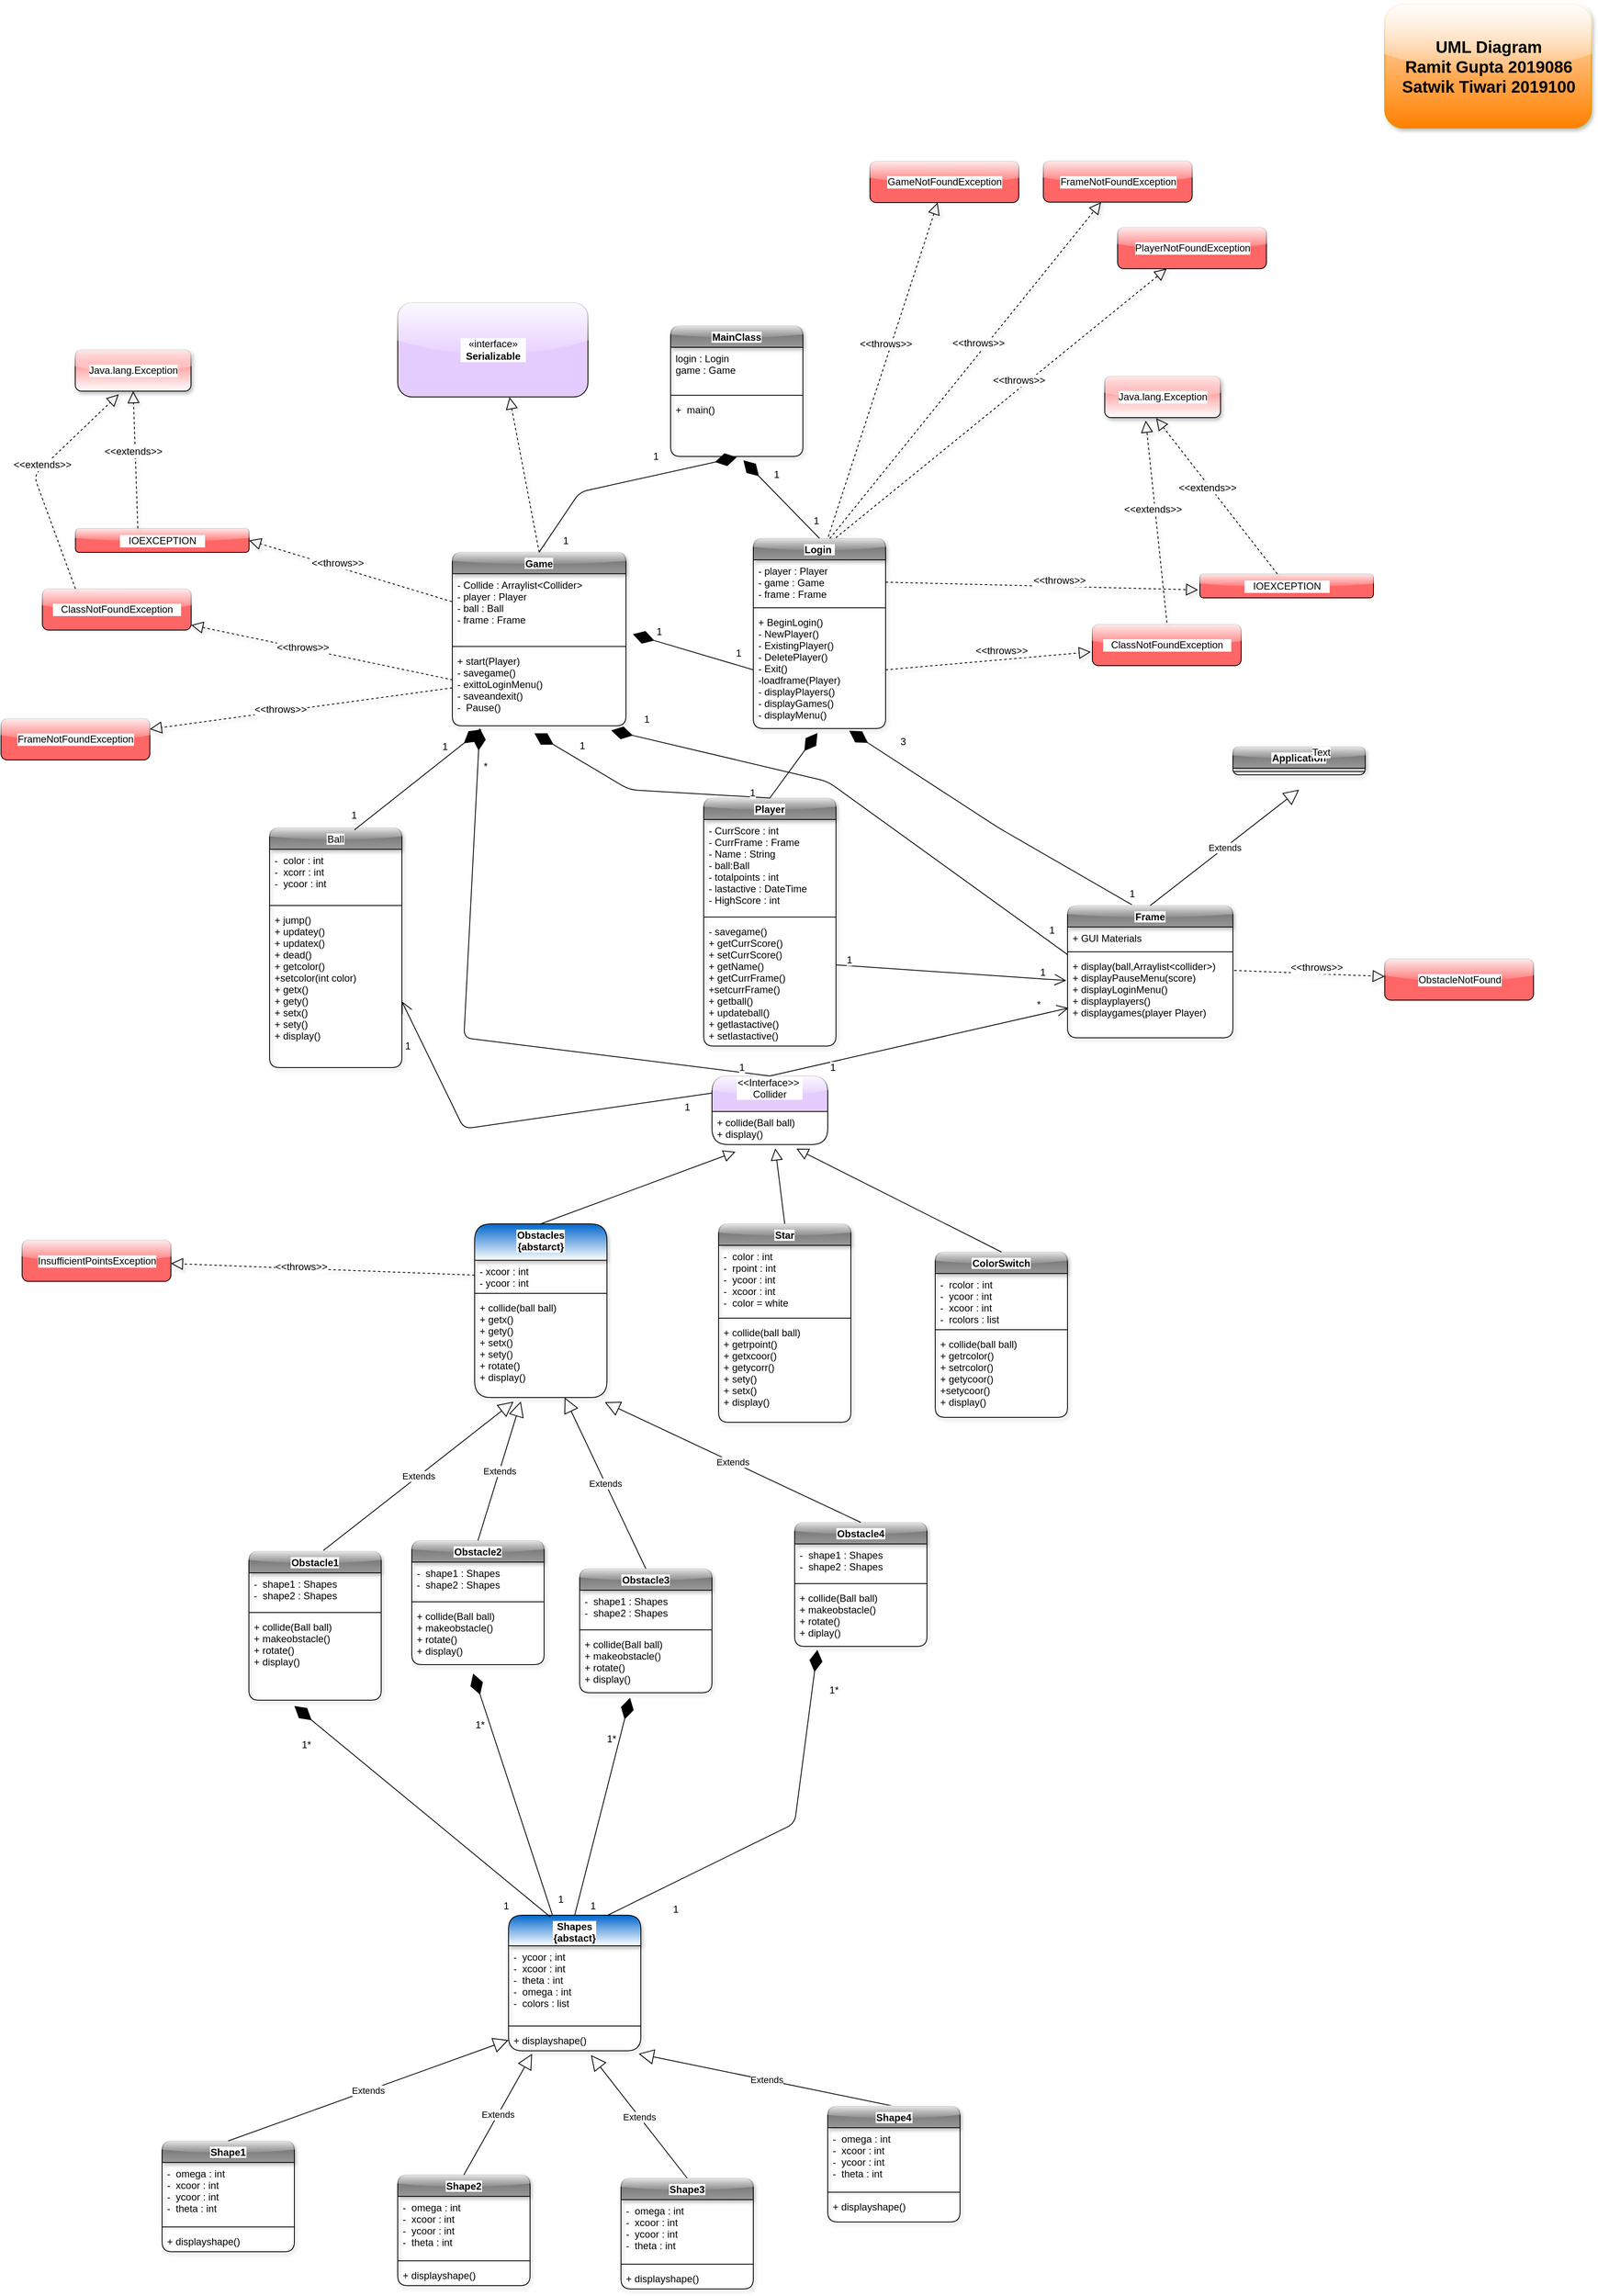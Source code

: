 <mxfile version="13.9.2" type="device"><diagram id="oyHxnfpAmyI6Sp7TF_29" name="Page-1"><mxGraphModel dx="2333" dy="1854" grid="1" gridSize="10" guides="1" tooltips="1" connect="1" arrows="1" fold="1" page="1" pageScale="1" pageWidth="850" pageHeight="1100" background="#FFFFFF" math="0" shadow="0"><root><mxCell id="0"/><mxCell id="1" parent="0"/><mxCell id="6" value="Login " style="swimlane;fontStyle=1;align=center;verticalAlign=top;childLayout=stackLayout;horizontal=1;startSize=26;horizontalStack=0;resizeParent=1;resizeParentMax=0;resizeLast=0;collapsible=1;marginBottom=0;fontColor=#000000;labelBorderColor=none;labelBackgroundColor=#ffffff;shadow=1;fillColor=#666666;rounded=1;glass=1;gradientColor=#999999;" parent="1" vertex="1"><mxGeometry x="160" y="-314" width="160" height="230" as="geometry"/></mxCell><mxCell id="7" value="- player : Player&#10;- game : Game&#10;- frame : Frame&#10;" style="text;strokeColor=none;fillColor=none;align=left;verticalAlign=top;spacingLeft=4;spacingRight=4;overflow=hidden;rotatable=0;points=[[0,0.5],[1,0.5]];portConstraint=eastwest;fontColor=#000000;labelBorderColor=none;labelBackgroundColor=#ffffff;shadow=0;" parent="6" vertex="1"><mxGeometry y="26" width="160" height="54" as="geometry"/></mxCell><mxCell id="8" value="" style="line;strokeWidth=1;fillColor=none;align=left;verticalAlign=middle;spacingTop=-1;spacingLeft=3;spacingRight=3;rotatable=0;labelPosition=right;points=[];portConstraint=eastwest;fontColor=#000000;labelBorderColor=none;labelBackgroundColor=#ffffff;shadow=0;" parent="6" vertex="1"><mxGeometry y="80" width="160" height="8" as="geometry"/></mxCell><mxCell id="9" value="+ BeginLogin() &#10;- NewPlayer()&#10;- ExistingPlayer()&#10;- DeletePlayer()&#10;- Exit()&#10;-loadframe(Player)&#10;- displayPlayers()&#10;- displayGames()&#10;- displayMenu()" style="text;strokeColor=none;fillColor=none;align=left;verticalAlign=top;spacingLeft=4;spacingRight=4;overflow=hidden;rotatable=0;points=[[0,0.5],[1,0.5]];portConstraint=eastwest;fontColor=#000000;labelBorderColor=none;labelBackgroundColor=#ffffff;shadow=0;" parent="6" vertex="1"><mxGeometry y="88" width="160" height="142" as="geometry"/></mxCell><mxCell id="167" value="" style="endArrow=diamondThin;endFill=1;endSize=24;html=1;fontColor=#000000;entryX=0.439;entryY=1.049;entryPerimeter=0;exitX=0.405;exitY=0.006;labelBorderColor=none;labelBackgroundColor=#ffffff;shadow=0;exitPerimeter=0;" parent="6" source="34" edge="1"><mxGeometry width="160" relative="1" as="geometry"><mxPoint x="526.071" y="439.857" as="sourcePoint"/><mxPoint x="116.071" y="232.714" as="targetPoint"/><Array as="points"><mxPoint x="296.5" y="350"/></Array></mxGeometry></mxCell><mxCell id="10" value="MainClass" style="swimlane;fontStyle=1;align=center;verticalAlign=top;childLayout=stackLayout;horizontal=1;startSize=26;horizontalStack=0;resizeParent=1;resizeParentMax=0;resizeLast=0;collapsible=1;marginBottom=0;fontColor=#000000;labelBorderColor=none;labelBackgroundColor=#ffffff;fillColor=#666666;shadow=1;rounded=1;glass=1;gradientColor=#999999;" parent="1" vertex="1"><mxGeometry x="60" y="-571" width="160" height="158" as="geometry"/></mxCell><mxCell id="11" value="login : Login&#10;game : Game  &#10;" style="text;strokeColor=none;fillColor=none;align=left;verticalAlign=top;spacingLeft=4;spacingRight=4;overflow=hidden;rotatable=0;points=[[0,0.5],[1,0.5]];portConstraint=eastwest;fontColor=#000000;labelBorderColor=none;labelBackgroundColor=#ffffff;shadow=0;" parent="10" vertex="1"><mxGeometry y="26" width="160" height="54" as="geometry"/></mxCell><mxCell id="12" value="" style="line;strokeWidth=1;fillColor=none;align=left;verticalAlign=middle;spacingTop=-1;spacingLeft=3;spacingRight=3;rotatable=0;labelPosition=right;points=[];portConstraint=eastwest;fontColor=#000000;labelBorderColor=none;labelBackgroundColor=#ffffff;shadow=0;" parent="10" vertex="1"><mxGeometry y="80" width="160" height="8" as="geometry"/></mxCell><mxCell id="13" value="+  main()&#10;" style="text;strokeColor=none;fillColor=none;align=left;verticalAlign=top;spacingLeft=4;spacingRight=4;overflow=hidden;rotatable=0;points=[[0,0.5],[1,0.5]];portConstraint=eastwest;fontColor=#000000;labelBorderColor=none;labelBackgroundColor=#ffffff;shadow=0;" parent="10" vertex="1"><mxGeometry y="88" width="160" height="70" as="geometry"/></mxCell><mxCell id="22" value="Player" style="swimlane;fontStyle=1;align=center;verticalAlign=top;childLayout=stackLayout;horizontal=1;startSize=26;horizontalStack=0;resizeParent=1;resizeParentMax=0;resizeLast=0;collapsible=1;marginBottom=0;fontColor=#000000;labelBorderColor=none;labelBackgroundColor=#ffffff;shadow=1;fillColor=#666666;rounded=1;glass=1;gradientColor=#999999;" parent="1" vertex="1"><mxGeometry x="100" width="160" height="300" as="geometry"/></mxCell><mxCell id="23" value="- CurrScore : int&#10;- CurrFrame : Frame&#10;- Name : String &#10;- ball:Ball&#10;- totalpoints : int&#10;- lastactive : DateTime&#10;- HighScore : int&#10;" style="text;strokeColor=none;fillColor=none;align=left;verticalAlign=top;spacingLeft=4;spacingRight=4;overflow=hidden;rotatable=0;points=[[0,0.5],[1,0.5]];portConstraint=eastwest;fontColor=#000000;labelBorderColor=none;labelBackgroundColor=#ffffff;shadow=0;" parent="22" vertex="1"><mxGeometry y="26" width="160" height="114" as="geometry"/></mxCell><mxCell id="24" value="" style="line;strokeWidth=1;fillColor=none;align=left;verticalAlign=middle;spacingTop=-1;spacingLeft=3;spacingRight=3;rotatable=0;labelPosition=right;points=[];portConstraint=eastwest;fontColor=#000000;labelBorderColor=none;labelBackgroundColor=#ffffff;shadow=0;" parent="22" vertex="1"><mxGeometry y="140" width="160" height="8" as="geometry"/></mxCell><mxCell id="25" value="- savegame()&#10;+ getCurrScore()&#10;+ setCurrScore()&#10;+ getName()&#10;+ getCurrFrame()&#10;+setcurrFrame()&#10;+ getball()&#10;+ updateball()&#10;+ getlastactive()&#10;+ setlastactive()&#10;" style="text;strokeColor=none;fillColor=none;align=left;verticalAlign=top;spacingLeft=4;spacingRight=4;overflow=hidden;rotatable=0;points=[[0,0.5],[1,0.5]];portConstraint=eastwest;fontColor=#000000;labelBorderColor=none;labelBackgroundColor=#ffffff;shadow=0;" parent="22" vertex="1"><mxGeometry y="148" width="160" height="152" as="geometry"/></mxCell><mxCell id="30" value="ColorSwitch" style="swimlane;fontStyle=1;align=center;verticalAlign=top;childLayout=stackLayout;horizontal=1;startSize=26;horizontalStack=0;resizeParent=1;resizeParentMax=0;resizeLast=0;collapsible=1;marginBottom=0;fontColor=#000000;labelBorderColor=none;labelBackgroundColor=#ffffff;shadow=1;fillColor=#666666;rounded=1;glass=1;gradientColor=#999999;" parent="1" vertex="1"><mxGeometry x="380" y="549" width="160" height="200" as="geometry"/></mxCell><mxCell id="31" value="-  rcolor : int&#10;-  ycoor : int &#10;-  xcoor : int&#10;-  rcolors : list&#10;" style="text;strokeColor=none;fillColor=none;align=left;verticalAlign=top;spacingLeft=4;spacingRight=4;overflow=hidden;rotatable=0;points=[[0,0.5],[1,0.5]];portConstraint=eastwest;fontColor=#000000;labelBorderColor=none;labelBackgroundColor=#ffffff;shadow=0;" parent="30" vertex="1"><mxGeometry y="26" width="160" height="64" as="geometry"/></mxCell><mxCell id="32" value="" style="line;strokeWidth=1;fillColor=none;align=left;verticalAlign=middle;spacingTop=-1;spacingLeft=3;spacingRight=3;rotatable=0;labelPosition=right;points=[];portConstraint=eastwest;fontColor=#000000;labelBorderColor=none;labelBackgroundColor=#ffffff;shadow=0;" parent="30" vertex="1"><mxGeometry y="90" width="160" height="8" as="geometry"/></mxCell><mxCell id="33" value="+ collide(ball ball)&#10;+ getrcolor()&#10;+ setrcolor()&#10;+ getycoor()&#10;+setycoor()&#10;+ display()&#10;" style="text;strokeColor=none;fillColor=none;align=left;verticalAlign=top;spacingLeft=4;spacingRight=4;overflow=hidden;rotatable=0;points=[[0,0.5],[1,0.5]];portConstraint=eastwest;fontColor=#000000;labelBorderColor=none;labelBackgroundColor=#ffffff;shadow=0;" parent="30" vertex="1"><mxGeometry y="98" width="160" height="102" as="geometry"/></mxCell><mxCell id="34" value="Frame" style="swimlane;fontStyle=1;align=center;verticalAlign=top;childLayout=stackLayout;horizontal=1;startSize=26;horizontalStack=0;resizeParent=1;resizeParentMax=0;resizeLast=0;collapsible=1;marginBottom=0;fontColor=#000000;labelBorderColor=none;labelBackgroundColor=#ffffff;shadow=1;fillColor=#666666;rounded=1;glass=1;gradientColor=#999999;" parent="1" vertex="1"><mxGeometry x="540" y="130" width="200" height="160" as="geometry"/></mxCell><mxCell id="35" value="+ GUI Materials" style="text;strokeColor=none;fillColor=none;align=left;verticalAlign=top;spacingLeft=4;spacingRight=4;overflow=hidden;rotatable=0;points=[[0,0.5],[1,0.5]];portConstraint=eastwest;fontColor=#000000;labelBorderColor=none;labelBackgroundColor=#ffffff;shadow=0;" parent="34" vertex="1"><mxGeometry y="26" width="200" height="26" as="geometry"/></mxCell><mxCell id="36" value="" style="line;strokeWidth=1;fillColor=none;align=left;verticalAlign=middle;spacingTop=-1;spacingLeft=3;spacingRight=3;rotatable=0;labelPosition=right;points=[];portConstraint=eastwest;fontColor=#000000;labelBorderColor=none;labelBackgroundColor=#ffffff;shadow=0;" parent="34" vertex="1"><mxGeometry y="52" width="200" height="8" as="geometry"/></mxCell><mxCell id="37" value="+ display(ball,Arraylist&lt;collider&gt;)&#10;+ displayPauseMenu(score)&#10;+ displayLoginMenu()&#10;+ displayplayers()&#10;+ displaygames(player Player)" style="text;strokeColor=none;fillColor=none;align=left;verticalAlign=top;spacingLeft=4;spacingRight=4;overflow=hidden;rotatable=0;points=[[0,0.5],[1,0.5]];portConstraint=eastwest;fontColor=#000000;labelBorderColor=none;labelBackgroundColor=#ffffff;shadow=0;" parent="34" vertex="1"><mxGeometry y="60" width="200" height="100" as="geometry"/></mxCell><mxCell id="38" value="Ball" style="swimlane;fontStyle=0;align=center;verticalAlign=top;childLayout=stackLayout;horizontal=1;startSize=26;horizontalStack=0;resizeParent=1;resizeParentMax=0;resizeLast=0;collapsible=1;marginBottom=0;fontColor=#000000;labelBorderColor=none;labelBackgroundColor=#ffffff;shadow=1;fillColor=#666666;rounded=1;glass=1;gradientColor=#999999;" parent="1" vertex="1"><mxGeometry x="-425" y="36" width="160" height="290" as="geometry"/></mxCell><mxCell id="39" value="-  color : int&#10;-  xcorr : int&#10;-  ycoor : int&#10;" style="text;strokeColor=none;fillColor=none;align=left;verticalAlign=top;spacingLeft=4;spacingRight=4;overflow=hidden;rotatable=0;points=[[0,0.5],[1,0.5]];portConstraint=eastwest;rounded=0;labelBackgroundColor=#ffffff;labelBorderColor=none;fontStyle=0;fontColor=#000000;shadow=0;" parent="38" vertex="1"><mxGeometry y="26" width="160" height="64" as="geometry"/></mxCell><mxCell id="40" value="" style="line;strokeWidth=1;fillColor=none;align=left;verticalAlign=middle;spacingTop=-1;spacingLeft=3;spacingRight=3;rotatable=0;labelPosition=right;points=[];portConstraint=eastwest;fontStyle=0;fontColor=#000000;labelBorderColor=none;labelBackgroundColor=#ffffff;shadow=0;" parent="38" vertex="1"><mxGeometry y="90" width="160" height="8" as="geometry"/></mxCell><mxCell id="41" value="+ jump()&#10;+ updatey()&#10;+ updatex()&#10;+ dead()&#10;+ getcolor()&#10;+setcolor(int color)&#10;+ getx()&#10;+ gety()&#10;+ setx()&#10;+ sety()&#10;+ display()&#10;&#10;" style="text;strokeColor=none;fillColor=none;align=left;verticalAlign=top;spacingLeft=4;spacingRight=4;overflow=hidden;rotatable=0;points=[[0,0.5],[1,0.5]];portConstraint=eastwest;fontStyle=0;fontColor=#000000;labelBorderColor=none;labelBackgroundColor=#ffffff;shadow=0;" parent="38" vertex="1"><mxGeometry y="98" width="160" height="192" as="geometry"/></mxCell><mxCell id="46" value="Star" style="swimlane;fontStyle=1;align=center;verticalAlign=top;childLayout=stackLayout;horizontal=1;startSize=26;horizontalStack=0;resizeParent=1;resizeParentMax=0;resizeLast=0;collapsible=1;marginBottom=0;fontColor=#000000;labelBorderColor=none;labelBackgroundColor=#ffffff;shadow=1;fillColor=#666666;rounded=1;glass=1;gradientColor=#999999;" parent="1" vertex="1"><mxGeometry x="118" y="515" width="160" height="240" as="geometry"/></mxCell><mxCell id="47" value="-  color : int&#10;-  rpoint : int&#10;-  ycoor : int&#10;-  xcoor : int&#10;-  color = white&#10;" style="text;strokeColor=none;fillColor=none;align=left;verticalAlign=top;spacingLeft=4;spacingRight=4;overflow=hidden;rotatable=0;points=[[0,0.5],[1,0.5]];portConstraint=eastwest;fontColor=#000000;labelBorderColor=none;labelBackgroundColor=#ffffff;shadow=0;" parent="46" vertex="1"><mxGeometry y="26" width="160" height="84" as="geometry"/></mxCell><mxCell id="48" value="" style="line;strokeWidth=1;fillColor=none;align=left;verticalAlign=middle;spacingTop=-1;spacingLeft=3;spacingRight=3;rotatable=0;labelPosition=right;points=[];portConstraint=eastwest;fontColor=#000000;labelBorderColor=none;labelBackgroundColor=#ffffff;shadow=0;" parent="46" vertex="1"><mxGeometry y="110" width="160" height="8" as="geometry"/></mxCell><mxCell id="49" value="+ collide(ball ball)&#10;+ getrpoint()&#10;+ getxcoor()&#10;+ getycorr()&#10;+ sety()&#10;+ setx()&#10;+ display()&#10;" style="text;strokeColor=none;fillColor=none;align=left;verticalAlign=top;spacingLeft=4;spacingRight=4;overflow=hidden;rotatable=0;points=[[0,0.5],[1,0.5]];portConstraint=eastwest;fontColor=#000000;labelBorderColor=none;labelBackgroundColor=#ffffff;shadow=0;" parent="46" vertex="1"><mxGeometry y="118" width="160" height="122" as="geometry"/></mxCell><mxCell id="51" value="Obstacles&#10;{abstarct}&#10;" style="swimlane;fontStyle=1;align=center;verticalAlign=top;childLayout=stackLayout;horizontal=1;startSize=44;horizontalStack=0;resizeParent=1;resizeParentMax=0;resizeLast=0;collapsible=1;marginBottom=0;fontColor=#000000;labelBorderColor=none;labelBackgroundColor=#ffffff;shadow=1;fillColor=#0066CC;rounded=1;gradientColor=#ffffff;" parent="1" vertex="1"><mxGeometry x="-177" y="515" width="160" height="210" as="geometry"/></mxCell><mxCell id="52" value="- xcoor : int &#10;- ycoor : int&#10;" style="text;strokeColor=none;fillColor=none;align=left;verticalAlign=top;spacingLeft=4;spacingRight=4;overflow=hidden;rotatable=0;points=[[0,0.5],[1,0.5]];portConstraint=eastwest;fontColor=#000000;labelBorderColor=none;labelBackgroundColor=#ffffff;shadow=0;" parent="51" vertex="1"><mxGeometry y="44" width="160" height="36" as="geometry"/></mxCell><mxCell id="53" value="" style="line;strokeWidth=1;fillColor=none;align=left;verticalAlign=middle;spacingTop=-1;spacingLeft=3;spacingRight=3;rotatable=0;labelPosition=right;points=[];portConstraint=eastwest;fontColor=#000000;labelBorderColor=none;labelBackgroundColor=#ffffff;shadow=0;" parent="51" vertex="1"><mxGeometry y="80" width="160" height="8" as="geometry"/></mxCell><mxCell id="54" value="+ collide(ball ball)&#10;+ getx()&#10;+ gety()&#10;+ setx()&#10;+ sety()&#10;+ rotate()&#10;+ display()&#10;" style="text;strokeColor=none;fillColor=none;align=left;verticalAlign=top;spacingLeft=4;spacingRight=4;overflow=hidden;rotatable=0;points=[[0,0.5],[1,0.5]];portConstraint=eastwest;fontColor=#000000;labelBorderColor=none;labelBackgroundColor=#ffffff;shadow=0;" parent="51" vertex="1"><mxGeometry y="88" width="160" height="122" as="geometry"/></mxCell><mxCell id="55" value="Shapes&#10;{abstact}&#10;" style="swimlane;fontStyle=1;align=center;verticalAlign=top;childLayout=stackLayout;horizontal=1;startSize=37;horizontalStack=0;resizeParent=1;resizeParentMax=0;resizeLast=0;collapsible=1;marginBottom=0;fontColor=#000000;labelBorderColor=none;labelBackgroundColor=#ffffff;shadow=1;fillColor=#0066CC;rounded=1;gradientColor=#ffffff;" parent="1" vertex="1"><mxGeometry x="-136" y="1351" width="160" height="164" as="geometry"/></mxCell><mxCell id="56" value="-  ycoor ; int&#10;-  xcoor : int&#10;-  theta : int&#10;-  omega : int&#10;-  colors : list" style="text;strokeColor=none;fillColor=none;align=left;verticalAlign=top;spacingLeft=4;spacingRight=4;overflow=hidden;rotatable=0;points=[[0,0.5],[1,0.5]];portConstraint=eastwest;fontColor=#000000;labelBorderColor=none;labelBackgroundColor=#ffffff;shadow=0;" parent="55" vertex="1"><mxGeometry y="37" width="160" height="93" as="geometry"/></mxCell><mxCell id="57" value="" style="line;strokeWidth=1;fillColor=none;align=left;verticalAlign=middle;spacingTop=-1;spacingLeft=3;spacingRight=3;rotatable=0;labelPosition=right;points=[];portConstraint=eastwest;fontColor=#000000;labelBorderColor=none;labelBackgroundColor=#ffffff;shadow=0;" parent="55" vertex="1"><mxGeometry y="130" width="160" height="8" as="geometry"/></mxCell><mxCell id="58" value="+ displayshape()" style="text;strokeColor=none;fillColor=none;align=left;verticalAlign=top;spacingLeft=4;spacingRight=4;overflow=hidden;rotatable=0;points=[[0,0.5],[1,0.5]];portConstraint=eastwest;fontColor=#000000;labelBorderColor=none;labelBackgroundColor=#ffffff;shadow=0;" parent="55" vertex="1"><mxGeometry y="138" width="160" height="26" as="geometry"/></mxCell><mxCell id="63" value="Obstacle2" style="swimlane;fontStyle=1;align=center;verticalAlign=top;childLayout=stackLayout;horizontal=1;startSize=26;horizontalStack=0;resizeParent=1;resizeParentMax=0;resizeLast=0;collapsible=1;marginBottom=0;fontColor=#000000;labelBorderColor=none;labelBackgroundColor=#ffffff;shadow=1;fillColor=#666666;rounded=1;glass=1;gradientColor=#999999;" parent="1" vertex="1"><mxGeometry x="-253" y="898" width="160" height="150" as="geometry"/></mxCell><mxCell id="64" value="-  shape1 : Shapes&#10;-  shape2 : Shapes&#10;" style="text;strokeColor=none;fillColor=none;align=left;verticalAlign=top;spacingLeft=4;spacingRight=4;overflow=hidden;rotatable=0;points=[[0,0.5],[1,0.5]];portConstraint=eastwest;fontColor=#000000;labelBorderColor=none;labelBackgroundColor=#ffffff;shadow=0;" parent="63" vertex="1"><mxGeometry y="26" width="160" height="44" as="geometry"/></mxCell><mxCell id="65" value="" style="line;strokeWidth=1;fillColor=none;align=left;verticalAlign=middle;spacingTop=-1;spacingLeft=3;spacingRight=3;rotatable=0;labelPosition=right;points=[];portConstraint=eastwest;fontColor=#000000;labelBorderColor=none;labelBackgroundColor=#ffffff;shadow=0;" parent="63" vertex="1"><mxGeometry y="70" width="160" height="8" as="geometry"/></mxCell><mxCell id="66" value="+ collide(Ball ball)&#10;+ makeobstacle()&#10;+ rotate()&#10;+ display()&#10;" style="text;strokeColor=none;fillColor=none;align=left;verticalAlign=top;spacingLeft=4;spacingRight=4;overflow=hidden;rotatable=0;points=[[0,0.5],[1,0.5]];portConstraint=eastwest;fontColor=#000000;labelBorderColor=none;labelBackgroundColor=#ffffff;shadow=0;" parent="63" vertex="1"><mxGeometry y="78" width="160" height="72" as="geometry"/></mxCell><mxCell id="67" value="Obstacle3" style="swimlane;fontStyle=1;align=center;verticalAlign=top;childLayout=stackLayout;horizontal=1;startSize=26;horizontalStack=0;resizeParent=1;resizeParentMax=0;resizeLast=0;collapsible=1;marginBottom=0;fontColor=#000000;labelBorderColor=none;labelBackgroundColor=#ffffff;shadow=1;fillColor=#666666;rounded=1;glass=1;gradientColor=#999999;" parent="1" vertex="1"><mxGeometry x="-50" y="932" width="160" height="150" as="geometry"/></mxCell><mxCell id="68" value="-  shape1 : Shapes&#10;-  shape2 : Shapes&#10;" style="text;strokeColor=none;fillColor=none;align=left;verticalAlign=top;spacingLeft=4;spacingRight=4;overflow=hidden;rotatable=0;points=[[0,0.5],[1,0.5]];portConstraint=eastwest;fontColor=#000000;labelBorderColor=none;labelBackgroundColor=#ffffff;shadow=0;" parent="67" vertex="1"><mxGeometry y="26" width="160" height="44" as="geometry"/></mxCell><mxCell id="69" value="" style="line;strokeWidth=1;fillColor=none;align=left;verticalAlign=middle;spacingTop=-1;spacingLeft=3;spacingRight=3;rotatable=0;labelPosition=right;points=[];portConstraint=eastwest;fontColor=#000000;labelBorderColor=none;labelBackgroundColor=#ffffff;shadow=0;" parent="67" vertex="1"><mxGeometry y="70" width="160" height="8" as="geometry"/></mxCell><mxCell id="70" value="+ collide(Ball ball)&#10;+ makeobstacle()&#10;+ rotate()&#10;+ display()&#10;" style="text;strokeColor=none;fillColor=none;align=left;verticalAlign=top;spacingLeft=4;spacingRight=4;overflow=hidden;rotatable=0;points=[[0,0.5],[1,0.5]];portConstraint=eastwest;fontColor=#000000;labelBorderColor=none;labelBackgroundColor=#ffffff;shadow=0;" parent="67" vertex="1"><mxGeometry y="78" width="160" height="72" as="geometry"/></mxCell><mxCell id="71" value="Obstacle4" style="swimlane;fontStyle=1;align=center;verticalAlign=top;childLayout=stackLayout;horizontal=1;startSize=26;horizontalStack=0;resizeParent=1;resizeParentMax=0;resizeLast=0;collapsible=1;marginBottom=0;fontColor=#000000;labelBorderColor=none;labelBackgroundColor=#ffffff;shadow=1;fillColor=#666666;rounded=1;glass=1;gradientColor=#999999;" parent="1" vertex="1"><mxGeometry x="210" y="876" width="160" height="150" as="geometry"/></mxCell><mxCell id="72" value="-  shape1 : Shapes&#10;-  shape2 : Shapes&#10;&#10;" style="text;strokeColor=none;fillColor=none;align=left;verticalAlign=top;spacingLeft=4;spacingRight=4;overflow=hidden;rotatable=0;points=[[0,0.5],[1,0.5]];portConstraint=eastwest;fontColor=#000000;labelBorderColor=none;labelBackgroundColor=#ffffff;shadow=0;" parent="71" vertex="1"><mxGeometry y="26" width="160" height="44" as="geometry"/></mxCell><mxCell id="73" value="" style="line;strokeWidth=1;fillColor=none;align=left;verticalAlign=middle;spacingTop=-1;spacingLeft=3;spacingRight=3;rotatable=0;labelPosition=right;points=[];portConstraint=eastwest;fontColor=#000000;labelBorderColor=none;labelBackgroundColor=#ffffff;shadow=0;" parent="71" vertex="1"><mxGeometry y="70" width="160" height="8" as="geometry"/></mxCell><mxCell id="74" value="+ collide(Ball ball)&#10;+ makeobstacle()&#10;+ rotate()&#10;+ diplay()&#10;" style="text;strokeColor=none;fillColor=none;align=left;verticalAlign=top;spacingLeft=4;spacingRight=4;overflow=hidden;rotatable=0;points=[[0,0.5],[1,0.5]];portConstraint=eastwest;fontColor=#000000;labelBorderColor=none;labelBackgroundColor=#ffffff;shadow=0;" parent="71" vertex="1"><mxGeometry y="78" width="160" height="72" as="geometry"/></mxCell><mxCell id="79" value="Shape1" style="swimlane;fontStyle=1;align=center;verticalAlign=top;childLayout=stackLayout;horizontal=1;startSize=26;horizontalStack=0;resizeParent=1;resizeParentMax=0;resizeLast=0;collapsible=1;marginBottom=0;fontColor=#000000;labelBorderColor=none;labelBackgroundColor=#ffffff;shadow=1;fillColor=#666666;rounded=1;glass=1;gradientColor=#999999;" parent="1" vertex="1"><mxGeometry x="-555" y="1624" width="160" height="134" as="geometry"/></mxCell><mxCell id="80" value="-  omega : int&#10;-  xcoor : int&#10;-  ycoor : int&#10;-  theta : int&#10;" style="text;strokeColor=none;fillColor=none;align=left;verticalAlign=top;spacingLeft=4;spacingRight=4;overflow=hidden;rotatable=0;points=[[0,0.5],[1,0.5]];portConstraint=eastwest;fontColor=#000000;labelBorderColor=none;labelBackgroundColor=#ffffff;shadow=0;" parent="79" vertex="1"><mxGeometry y="26" width="160" height="74" as="geometry"/></mxCell><mxCell id="81" value="" style="line;strokeWidth=1;fillColor=none;align=left;verticalAlign=middle;spacingTop=-1;spacingLeft=3;spacingRight=3;rotatable=0;labelPosition=right;points=[];portConstraint=eastwest;fontColor=#000000;labelBorderColor=none;labelBackgroundColor=#ffffff;shadow=0;" parent="79" vertex="1"><mxGeometry y="100" width="160" height="8" as="geometry"/></mxCell><mxCell id="82" value="+ displayshape()&#10;" style="text;strokeColor=none;fillColor=none;align=left;verticalAlign=top;spacingLeft=4;spacingRight=4;overflow=hidden;rotatable=0;points=[[0,0.5],[1,0.5]];portConstraint=eastwest;fontColor=#000000;labelBorderColor=none;labelBackgroundColor=#ffffff;shadow=0;" parent="79" vertex="1"><mxGeometry y="108" width="160" height="26" as="geometry"/></mxCell><mxCell id="83" value="Shape2" style="swimlane;fontStyle=1;align=center;verticalAlign=top;childLayout=stackLayout;horizontal=1;startSize=26;horizontalStack=0;resizeParent=1;resizeParentMax=0;resizeLast=0;collapsible=1;marginBottom=0;fontColor=#000000;labelBorderColor=none;labelBackgroundColor=#ffffff;shadow=1;fillColor=#666666;rounded=1;glass=1;gradientColor=#999999;" parent="1" vertex="1"><mxGeometry x="-270" y="1665" width="160" height="134" as="geometry"/></mxCell><mxCell id="84" value="-  omega : int&#10;-  xcoor : int&#10;-  ycoor : int&#10;-  theta : int&#10;" style="text;strokeColor=none;fillColor=none;align=left;verticalAlign=top;spacingLeft=4;spacingRight=4;overflow=hidden;rotatable=0;points=[[0,0.5],[1,0.5]];portConstraint=eastwest;fontColor=#000000;labelBorderColor=none;labelBackgroundColor=#ffffff;shadow=0;" parent="83" vertex="1"><mxGeometry y="26" width="160" height="74" as="geometry"/></mxCell><mxCell id="85" value="" style="line;strokeWidth=1;fillColor=none;align=left;verticalAlign=middle;spacingTop=-1;spacingLeft=3;spacingRight=3;rotatable=0;labelPosition=right;points=[];portConstraint=eastwest;fontColor=#000000;labelBorderColor=none;labelBackgroundColor=#ffffff;shadow=0;" parent="83" vertex="1"><mxGeometry y="100" width="160" height="8" as="geometry"/></mxCell><mxCell id="86" value="+ displayshape()&#10;" style="text;strokeColor=none;fillColor=none;align=left;verticalAlign=top;spacingLeft=4;spacingRight=4;overflow=hidden;rotatable=0;points=[[0,0.5],[1,0.5]];portConstraint=eastwest;fontColor=#000000;labelBorderColor=none;labelBackgroundColor=#ffffff;shadow=0;" parent="83" vertex="1"><mxGeometry y="108" width="160" height="26" as="geometry"/></mxCell><mxCell id="87" value="Shape3" style="swimlane;fontStyle=1;align=center;verticalAlign=top;childLayout=stackLayout;horizontal=1;startSize=26;horizontalStack=0;resizeParent=1;resizeParentMax=0;resizeLast=0;collapsible=1;marginBottom=0;fontColor=#000000;labelBorderColor=none;labelBackgroundColor=#ffffff;shadow=1;fillColor=#666666;rounded=1;glass=1;gradientColor=#999999;" parent="1" vertex="1"><mxGeometry y="1669" width="160" height="134" as="geometry"/></mxCell><mxCell id="88" value="-  omega : int&#10;-  xcoor : int&#10;-  ycoor : int&#10;-  theta : int&#10;" style="text;strokeColor=none;fillColor=none;align=left;verticalAlign=top;spacingLeft=4;spacingRight=4;overflow=hidden;rotatable=0;points=[[0,0.5],[1,0.5]];portConstraint=eastwest;fontColor=#000000;labelBorderColor=none;labelBackgroundColor=#ffffff;shadow=0;" parent="87" vertex="1"><mxGeometry y="26" width="160" height="74" as="geometry"/></mxCell><mxCell id="89" value="" style="line;strokeWidth=1;fillColor=none;align=left;verticalAlign=middle;spacingTop=-1;spacingLeft=3;spacingRight=3;rotatable=0;labelPosition=right;points=[];portConstraint=eastwest;fontColor=#000000;labelBorderColor=none;labelBackgroundColor=#ffffff;shadow=0;" parent="87" vertex="1"><mxGeometry y="100" width="160" height="8" as="geometry"/></mxCell><mxCell id="90" value="+ displayshape()&#10;" style="text;strokeColor=none;fillColor=none;align=left;verticalAlign=top;spacingLeft=4;spacingRight=4;overflow=hidden;rotatable=0;points=[[0,0.5],[1,0.5]];portConstraint=eastwest;fontColor=#000000;labelBorderColor=none;labelBackgroundColor=#ffffff;shadow=0;" parent="87" vertex="1"><mxGeometry y="108" width="160" height="26" as="geometry"/></mxCell><mxCell id="101" value="Extends" style="endArrow=block;endSize=16;endFill=0;html=1;exitX=0.5;exitY=0;entryX=0;entryY=0.5;fontColor=#000000;labelBorderColor=none;labelBackgroundColor=#ffffff;shadow=0;" parent="1" source="79" target="58" edge="1"><mxGeometry width="160" relative="1" as="geometry"><mxPoint x="-378.833" y="1568.333" as="sourcePoint"/><mxPoint x="-93.5" y="1328" as="targetPoint"/></mxGeometry></mxCell><mxCell id="102" value="Extends" style="endArrow=block;endSize=16;endFill=0;html=1;exitX=0.5;exitY=0;entryX=0.983;entryY=1.138;entryPerimeter=0;fontColor=#000000;labelBorderColor=none;labelBackgroundColor=#ffffff;shadow=0;" parent="1" source="149" target="58" edge="1"><mxGeometry width="160" relative="1" as="geometry"><mxPoint x="343.667" y="1521.333" as="sourcePoint"/><mxPoint x="499" y="1291" as="targetPoint"/></mxGeometry></mxCell><mxCell id="103" value="Extends" style="endArrow=block;endSize=16;endFill=0;html=1;exitX=0.5;exitY=0;entryX=0.623;entryY=1.2;entryPerimeter=0;fontColor=#000000;labelBorderColor=none;labelBackgroundColor=#ffffff;shadow=0;" parent="1" source="87" target="58" edge="1"><mxGeometry width="160" relative="1" as="geometry"><mxPoint x="99" y="1381" as="sourcePoint"/><mxPoint x="289" y="1291" as="targetPoint"/></mxGeometry></mxCell><mxCell id="104" value="Extends" style="endArrow=block;endSize=16;endFill=0;html=1;exitX=0.5;exitY=0;entryX=0.178;entryY=1.138;entryPerimeter=0;fontColor=#000000;labelBorderColor=none;labelBackgroundColor=#ffffff;shadow=0;" parent="1" source="83" target="58" edge="1"><mxGeometry width="160" relative="1" as="geometry"><mxPoint x="-121" y="1381" as="sourcePoint"/><mxPoint x="69" y="1291" as="targetPoint"/></mxGeometry></mxCell><mxCell id="106" value="Extends" style="endArrow=block;endSize=16;endFill=0;html=1;exitX=0.5;exitY=0;entryX=0.349;entryY=1.039;entryPerimeter=0;fontColor=#000000;labelBorderColor=none;labelBackgroundColor=#ffffff;shadow=0;" parent="1" source="63" target="54" edge="1"><mxGeometry width="160" relative="1" as="geometry"><mxPoint x="216" y="828" as="sourcePoint"/><mxPoint x="406" y="738" as="targetPoint"/></mxGeometry></mxCell><mxCell id="107" value="Extends" style="endArrow=block;endSize=16;endFill=0;html=1;exitX=0.5;exitY=0;fontColor=#000000;labelBorderColor=none;labelBackgroundColor=#ffffff;shadow=0;" parent="1" source="67" target="54" edge="1"><mxGeometry width="160" relative="1" as="geometry"><mxPoint x="421" y="826" as="sourcePoint"/><mxPoint x="611" y="736" as="targetPoint"/></mxGeometry></mxCell><mxCell id="108" value="Extends" style="endArrow=block;endSize=16;endFill=0;html=1;entryX=0.984;entryY=1.046;entryPerimeter=0;exitX=0.5;exitY=0;fontColor=#000000;labelBorderColor=none;labelBackgroundColor=#ffffff;shadow=0;" parent="1" source="71" target="54" edge="1"><mxGeometry width="160" relative="1" as="geometry"><mxPoint x="641" y="861" as="sourcePoint"/><mxPoint x="801" y="736" as="targetPoint"/></mxGeometry></mxCell><mxCell id="109" value="Application" style="swimlane;fontStyle=1;align=center;verticalAlign=top;childLayout=stackLayout;horizontal=1;startSize=26;horizontalStack=0;resizeParent=1;resizeParentMax=0;resizeLast=0;collapsible=1;marginBottom=0;fontColor=#000000;labelBorderColor=none;labelBackgroundColor=#ffffff;shadow=1;fillColor=#666666;rounded=1;glass=1;gradientColor=#999999;" parent="1" vertex="1"><mxGeometry x="740" y="-62" width="160" height="34" as="geometry"/></mxCell><mxCell id="111" value="" style="line;strokeWidth=1;fillColor=none;align=left;verticalAlign=middle;spacingTop=-1;spacingLeft=3;spacingRight=3;rotatable=0;labelPosition=right;points=[];portConstraint=eastwest;fontColor=#000000;labelBorderColor=none;labelBackgroundColor=#ffffff;shadow=0;" parent="109" vertex="1"><mxGeometry y="26" width="160" height="8" as="geometry"/></mxCell><mxCell id="113" value="Extends" style="endArrow=block;endSize=16;endFill=0;html=1;exitX=0.5;exitY=0;fontColor=#000000;labelBorderColor=none;labelBackgroundColor=#ffffff;shadow=0;" parent="1" source="34" edge="1"><mxGeometry width="160" relative="1" as="geometry"><mxPoint x="807" y="59.3" as="sourcePoint"/><mxPoint x="820" y="-10" as="targetPoint"/></mxGeometry></mxCell><mxCell id="119" value="&lt;&lt;Interface&gt;&gt; &#10;Collider&#10;" style="swimlane;fontStyle=0;childLayout=stackLayout;horizontal=1;startSize=43;fillColor=#E5CCFF;horizontalStack=0;resizeParent=1;resizeParentMax=0;resizeLast=0;collapsible=1;marginBottom=0;fontColor=#000000;labelBorderColor=none;labelBackgroundColor=#ffffff;shadow=0;rounded=1;glass=1;" parent="1" vertex="1"><mxGeometry x="110" y="336.1" width="140" height="83" as="geometry"/></mxCell><mxCell id="120" value="+ collide(Ball ball)&#10;+ display()&#10;&#10;" style="text;strokeColor=none;fillColor=none;align=left;verticalAlign=top;spacingLeft=4;spacingRight=4;overflow=hidden;rotatable=0;points=[[0,0.5],[1,0.5]];portConstraint=eastwest;fontColor=#000000;labelBorderColor=none;labelBackgroundColor=#ffffff;shadow=0;" parent="119" vertex="1"><mxGeometry y="43" width="140" height="40" as="geometry"/></mxCell><mxCell id="126" value="" style="endArrow=block;endFill=0;endSize=12;html=1;exitX=0.5;exitY=0;entryX=0.203;entryY=1.219;entryPerimeter=0;fontColor=#000000;labelBorderColor=none;labelBackgroundColor=#ffffff;shadow=0;" parent="1" source="51" target="120" edge="1"><mxGeometry width="160" relative="1" as="geometry"><mxPoint x="401" y="760.5" as="sourcePoint"/><mxPoint x="261" y="756.5" as="targetPoint"/></mxGeometry></mxCell><mxCell id="127" value="" style="endArrow=block;endFill=0;endSize=12;html=1;exitX=0.5;exitY=0;entryX=0.73;entryY=1.127;entryPerimeter=0;fontColor=#000000;labelBorderColor=none;labelBackgroundColor=#ffffff;shadow=0;" parent="1" source="30" target="120" edge="1"><mxGeometry width="160" relative="1" as="geometry"><mxPoint x="731" y="775.5" as="sourcePoint"/><mxPoint x="581" y="575.5" as="targetPoint"/></mxGeometry></mxCell><mxCell id="128" value="" style="endArrow=block;endFill=0;endSize=12;html=1;entryX=0.547;entryY=1.116;entryPerimeter=0;exitX=0.5;exitY=0;fontColor=#000000;labelBorderColor=none;labelBackgroundColor=#ffffff;shadow=0;" parent="1" source="46" target="120" edge="1"><mxGeometry width="160" relative="1" as="geometry"><mxPoint x="611" y="765.5" as="sourcePoint"/><mxPoint x="591" y="758.5" as="targetPoint"/></mxGeometry></mxCell><mxCell id="133" value="Game" style="swimlane;fontStyle=1;align=center;verticalAlign=top;childLayout=stackLayout;horizontal=1;startSize=26;horizontalStack=0;resizeParent=1;resizeParentMax=0;resizeLast=0;collapsible=1;marginBottom=0;fontColor=#000000;labelBorderColor=none;labelBackgroundColor=#ffffff;shadow=1;fillColor=#666666;swimlaneFillColor=none;swimlaneLine=1;rounded=1;comic=0;glass=1;gradientColor=#999999;" parent="1" vertex="1"><mxGeometry x="-204" y="-297.2" width="210" height="210" as="geometry"/></mxCell><mxCell id="134" value="- Collide : Arraylist&lt;Collider&gt; &#10;- player : Player&#10;- ball : Ball&#10;- frame : Frame&#10;" style="text;strokeColor=none;fillColor=none;align=left;verticalAlign=top;spacingLeft=4;spacingRight=4;overflow=hidden;rotatable=0;points=[[0,0.5],[1,0.5]];portConstraint=eastwest;fontColor=#000000;labelBorderColor=none;labelBackgroundColor=#ffffff;shadow=0;" parent="133" vertex="1"><mxGeometry y="26" width="210" height="84" as="geometry"/></mxCell><mxCell id="135" value="" style="line;strokeWidth=1;fillColor=none;align=left;verticalAlign=middle;spacingTop=-1;spacingLeft=3;spacingRight=3;rotatable=0;labelPosition=right;points=[];portConstraint=eastwest;fontColor=#000000;labelBorderColor=none;labelBackgroundColor=#ffffff;shadow=0;" parent="133" vertex="1"><mxGeometry y="110" width="210" height="8" as="geometry"/></mxCell><mxCell id="136" value="+ start(Player)&#10;- savegame()&#10;- exittoLoginMenu()&#10;- saveandexit()&#10;-  Pause()&#10;" style="text;strokeColor=none;fillColor=none;align=left;verticalAlign=top;spacingLeft=4;spacingRight=4;overflow=hidden;rotatable=0;points=[[0,0.5],[1,0.5]];portConstraint=eastwest;fontColor=#000000;labelBorderColor=none;labelBackgroundColor=#ffffff;shadow=0;" parent="133" vertex="1"><mxGeometry y="118" width="210" height="92" as="geometry"/></mxCell><mxCell id="138" value="&amp;nbsp; &amp;nbsp;«interface»&amp;nbsp; &amp;nbsp;&lt;br&gt;&lt;b&gt;&amp;nbsp; Serializable&amp;nbsp;&amp;nbsp;&lt;/b&gt;&lt;br&gt;" style="html=1;fontColor=#000000;labelBorderColor=none;labelBackgroundColor=#ffffff;shadow=0;gradientColor=#E5CCFF;fillColor=#E5CCFF;rounded=1;glass=1;" parent="1" vertex="1"><mxGeometry x="-270" y="-599" width="230" height="114" as="geometry"/></mxCell><mxCell id="149" value="Shape4" style="swimlane;fontStyle=1;align=center;verticalAlign=top;childLayout=stackLayout;horizontal=1;startSize=26;horizontalStack=0;resizeParent=1;resizeParentMax=0;resizeLast=0;collapsible=1;marginBottom=0;fontColor=#000000;labelBorderColor=none;labelBackgroundColor=#ffffff;shadow=1;fillColor=#666666;rounded=1;glass=1;gradientColor=#999999;" parent="1" vertex="1"><mxGeometry x="250" y="1582" width="160" height="140" as="geometry"/></mxCell><mxCell id="150" value="-  omega : int&#10;-  xcoor : int&#10;-  ycoor : int&#10;-  theta : int&#10;" style="text;strokeColor=none;fillColor=none;align=left;verticalAlign=top;spacingLeft=4;spacingRight=4;overflow=hidden;rotatable=0;points=[[0,0.5],[1,0.5]];portConstraint=eastwest;fontColor=#000000;labelBorderColor=none;labelBackgroundColor=#ffffff;shadow=0;" parent="149" vertex="1"><mxGeometry y="26" width="160" height="74" as="geometry"/></mxCell><mxCell id="151" value="" style="line;strokeWidth=1;fillColor=none;align=left;verticalAlign=middle;spacingTop=-1;spacingLeft=3;spacingRight=3;rotatable=0;labelPosition=right;points=[];portConstraint=eastwest;fontColor=#000000;labelBorderColor=none;labelBackgroundColor=#ffffff;shadow=0;" parent="149" vertex="1"><mxGeometry y="100" width="160" height="8" as="geometry"/></mxCell><mxCell id="152" value="+ displayshape()&#10;" style="text;strokeColor=none;fillColor=none;align=left;verticalAlign=top;spacingLeft=4;spacingRight=4;overflow=hidden;rotatable=0;points=[[0,0.5],[1,0.5]];portConstraint=eastwest;fontColor=#000000;labelBorderColor=none;labelBackgroundColor=#ffffff;shadow=0;" parent="149" vertex="1"><mxGeometry y="108" width="160" height="32" as="geometry"/></mxCell><mxCell id="160" value="" style="endArrow=diamondThin;endFill=1;endSize=24;html=1;fontColor=#000000;exitX=0.5;exitY=0;entryX=0.5;entryY=1.014;entryPerimeter=0;labelBorderColor=none;labelBackgroundColor=#ffffff;shadow=0;" parent="1" source="133" target="13" edge="1"><mxGeometry width="160" relative="1" as="geometry"><mxPoint x="-95" y="-280.5" as="sourcePoint"/><mxPoint x="65" y="-280.5" as="targetPoint"/><Array as="points"><mxPoint x="-50" y="-370"/></Array></mxGeometry></mxCell><mxCell id="161" value="" style="endArrow=diamondThin;endFill=1;endSize=24;html=1;fontColor=#000000;exitX=0.5;exitY=0;entryX=0.55;entryY=1.066;entryPerimeter=0;labelBorderColor=none;labelBackgroundColor=#ffffff;shadow=0;" parent="1" source="6" target="13" edge="1"><mxGeometry width="160" relative="1" as="geometry"><mxPoint x="129.167" y="-288.167" as="sourcePoint"/><mxPoint x="333.167" y="-380.167" as="targetPoint"/></mxGeometry></mxCell><mxCell id="162" value="" style="endArrow=diamondThin;endFill=1;endSize=24;html=1;fontColor=#000000;exitX=0.5;exitY=0;entryX=0.473;entryY=1.097;entryPerimeter=0;labelBorderColor=none;labelBackgroundColor=#ffffff;shadow=0;" parent="1" source="22" target="136" edge="1"><mxGeometry width="160" relative="1" as="geometry"><mxPoint x="-250.333" y="31.833" as="sourcePoint"/><mxPoint x="-90.167" y="-117" as="targetPoint"/><Array as="points"><mxPoint x="10" y="-10"/></Array></mxGeometry></mxCell><mxCell id="163" value="" style="endArrow=diamondThin;endFill=1;endSize=24;html=1;fontColor=#000000;entryX=0.485;entryY=1.038;entryPerimeter=0;exitX=0.5;exitY=0;labelBorderColor=none;labelBackgroundColor=#ffffff;shadow=0;" parent="1" source="22" target="9" edge="1"><mxGeometry width="160" relative="1" as="geometry"><mxPoint x="-170" y="50" as="sourcePoint"/><mxPoint x="-118.333" y="-90.333" as="targetPoint"/></mxGeometry></mxCell><mxCell id="165" value="" style="endArrow=open;endFill=1;endSize=12;html=1;fontColor=#000000;exitX=0.5;exitY=0;entryX=0.006;entryY=0.64;entryPerimeter=0;labelBorderColor=none;labelBackgroundColor=#ffffff;shadow=0;" parent="1" source="119" target="37" edge="1"><mxGeometry width="160" relative="1" as="geometry"><mxPoint x="362.5" y="490.5" as="sourcePoint"/><mxPoint x="553.5" y="297.5" as="targetPoint"/></mxGeometry></mxCell><mxCell id="170" value="" style="endArrow=diamondThin;endFill=1;endSize=24;html=1;fontColor=#000000;exitX=0.003;exitY=-0.002;exitPerimeter=0;labelBorderColor=none;labelBackgroundColor=#ffffff;shadow=0;entryX=0.915;entryY=1.059;entryPerimeter=0;" parent="1" source="37" target="136" edge="1"><mxGeometry width="160" relative="1" as="geometry"><mxPoint x="250" y="140" as="sourcePoint"/><mxPoint x="410" y="140" as="targetPoint"/><Array as="points"><mxPoint x="250" y="-20"/></Array></mxGeometry></mxCell><mxCell id="173" value="" style="endArrow=diamondThin;endFill=1;endSize=24;html=1;fontColor=#000000;exitX=0.5;exitY=0;entryX=0.158;entryY=1.031;entryPerimeter=0;labelBorderColor=none;labelBackgroundColor=#ffffff;shadow=0;" parent="1" source="119" target="136" edge="1"><mxGeometry width="160" relative="1" as="geometry"><mxPoint x="224" y="380" as="sourcePoint"/><mxPoint x="-124" y="393.009" as="targetPoint"/><Array as="points"><mxPoint x="-190" y="290"/></Array></mxGeometry></mxCell><mxCell id="175" value="" style="endArrow=diamondThin;endFill=1;endSize=24;html=1;fontColor=#000000;entryX=0.464;entryY=1.15;entryPerimeter=0;labelBorderColor=none;labelBackgroundColor=#ffffff;shadow=0;" parent="1" source="55" target="66" edge="1"><mxGeometry width="160" relative="1" as="geometry"><mxPoint x="-180" y="1230" as="sourcePoint"/><mxPoint x="-20" y="1230" as="targetPoint"/></mxGeometry></mxCell><mxCell id="176" value="" style="endArrow=diamondThin;endFill=1;endSize=24;html=1;fontColor=#000000;entryX=0.381;entryY=1.085;entryPerimeter=0;exitX=0.5;exitY=0;labelBorderColor=none;labelBackgroundColor=#ffffff;shadow=0;" parent="1" source="55" target="70" edge="1"><mxGeometry width="160" relative="1" as="geometry"><mxPoint x="-49.864" y="1356.5" as="sourcePoint"/><mxPoint x="-150" y="1041.167" as="targetPoint"/></mxGeometry></mxCell><mxCell id="177" value="" style="endArrow=diamondThin;endFill=1;endSize=24;html=1;fontColor=#000000;entryX=0.172;entryY=1.057;entryPerimeter=0;exitX=0.75;exitY=0;labelBorderColor=none;labelBackgroundColor=#ffffff;shadow=0;" parent="1" source="55" target="74" edge="1"><mxGeometry width="160" relative="1" as="geometry"><mxPoint x="-50" y="1350" as="sourcePoint"/><mxPoint x="20.333" y="1087" as="targetPoint"/><Array as="points"><mxPoint x="210" y="1240"/></Array></mxGeometry></mxCell><mxCell id="181" value="Obstacle1" style="swimlane;fontStyle=1;align=center;verticalAlign=top;childLayout=stackLayout;horizontal=1;startSize=26;horizontalStack=0;resizeParent=1;resizeParentMax=0;resizeLast=0;collapsible=1;marginBottom=0;fontColor=#000000;labelBorderColor=none;labelBackgroundColor=#ffffff;shadow=1;fillColor=#666666;rounded=1;glass=1;gradientColor=#999999;" parent="1" vertex="1"><mxGeometry x="-450" y="911" width="160" height="180" as="geometry"/></mxCell><mxCell id="182" value="-  shape1 : Shapes&#10;-  shape2 : Shapes&#10;" style="text;strokeColor=none;fillColor=none;align=left;verticalAlign=top;spacingLeft=4;spacingRight=4;overflow=hidden;rotatable=0;points=[[0,0.5],[1,0.5]];portConstraint=eastwest;fontColor=#000000;labelBorderColor=none;labelBackgroundColor=#ffffff;shadow=0;" parent="181" vertex="1"><mxGeometry y="26" width="160" height="44" as="geometry"/></mxCell><mxCell id="183" value="" style="line;strokeWidth=1;fillColor=none;align=left;verticalAlign=middle;spacingTop=-1;spacingLeft=3;spacingRight=3;rotatable=0;labelPosition=right;points=[];portConstraint=eastwest;fontColor=#000000;labelBorderColor=none;labelBackgroundColor=#ffffff;shadow=0;" parent="181" vertex="1"><mxGeometry y="70" width="160" height="8" as="geometry"/></mxCell><mxCell id="184" value="+ collide(Ball ball)&#10;+ makeobstacle()&#10;+ rotate()&#10;+ display()" style="text;strokeColor=none;fillColor=none;align=left;verticalAlign=top;spacingLeft=4;spacingRight=4;overflow=hidden;rotatable=0;points=[[0,0.5],[1,0.5]];portConstraint=eastwest;fontColor=#000000;labelBorderColor=none;labelBackgroundColor=#ffffff;shadow=0;" parent="181" vertex="1"><mxGeometry y="78" width="160" height="102" as="geometry"/></mxCell><mxCell id="185" value="" style="endArrow=diamondThin;endFill=1;endSize=24;html=1;fontColor=#000000;entryX=0.344;entryY=1.069;entryPerimeter=0;exitX=0.316;exitY=0.013;exitPerimeter=0;labelBorderColor=none;labelBackgroundColor=#ffffff;shadow=0;" parent="1" source="55" target="184" edge="1"><mxGeometry width="160" relative="1" as="geometry"><mxPoint x="-135.833" y="1408.167" as="sourcePoint"/><mxPoint x="-421.167" y="1100.167" as="targetPoint"/></mxGeometry></mxCell><mxCell id="186" value="" style="endArrow=diamondThin;endFill=1;endSize=24;html=1;fontColor=#000000;exitX=0.641;exitY=0.009;exitPerimeter=0;entryX=0.167;entryY=1.047;entryPerimeter=0;labelBorderColor=none;labelBackgroundColor=#ffffff;shadow=0;" parent="1" source="38" target="136" edge="1"><mxGeometry width="160" relative="1" as="geometry"><mxPoint x="-309" y="30" as="sourcePoint"/><mxPoint x="-590.5" y="23.579" as="targetPoint"/></mxGeometry></mxCell><mxCell id="187" value="&amp;nbsp; &amp;nbsp;IOEXCEPTION&amp;nbsp; &amp;nbsp;&lt;br&gt;" style="html=1;fontColor=#000000;labelBorderColor=none;labelBackgroundColor=#ffffff;shadow=0;fillColor=#FF6666;rounded=1;glass=1;" parent="1" vertex="1"><mxGeometry x="700" y="-271" width="210" height="29" as="geometry"/></mxCell><mxCell id="188" value="Extends" style="endArrow=block;endSize=16;endFill=0;html=1;entryX=0.294;entryY=1.041;entryPerimeter=0;fontColor=#000000;labelBorderColor=none;labelBackgroundColor=#ffffff;shadow=0;" parent="1" target="54" edge="1"><mxGeometry width="160" relative="1" as="geometry"><mxPoint x="-360" y="910" as="sourcePoint"/><mxPoint x="-289" y="708" as="targetPoint"/></mxGeometry></mxCell><mxCell id="191" value="" style="endArrow=block;dashed=1;endFill=0;endSize=12;html=1;shadow=1;labelBackgroundColor=#ffffff;fontColor=#000000;exitX=1;exitY=0.5;entryX=-0.01;entryY=0.667;entryPerimeter=0;labelBorderColor=none;" parent="1" source="7" target="187" edge="1"><mxGeometry width="160" relative="1" as="geometry"><mxPoint x="350" y="-270" as="sourcePoint"/><mxPoint x="510" y="-270" as="targetPoint"/></mxGeometry></mxCell><mxCell id="192" value="&amp;lt;&amp;lt;throws&amp;gt;&amp;gt;" style="text;html=1;resizable=0;points=[];align=center;verticalAlign=middle;labelBackgroundColor=#ffffff;fontColor=#000000;labelBorderColor=none;" parent="191" vertex="1" connectable="0"><mxGeometry x="0.127" y="3" relative="1" as="geometry"><mxPoint x="-3" y="-5" as="offset"/></mxGeometry></mxCell><mxCell id="193" value="" style="endArrow=block;dashed=1;endFill=0;endSize=12;html=1;shadow=1;labelBackgroundColor=#ffffff;fontColor=#000000;entryX=0.444;entryY=1.013;entryPerimeter=0;labelBorderColor=none;" parent="1" source="187" target="195" edge="1"><mxGeometry width="160" relative="1" as="geometry"><mxPoint x="460" y="-447" as="sourcePoint"/><mxPoint x="655" y="-470" as="targetPoint"/></mxGeometry></mxCell><mxCell id="194" value="&amp;lt;&amp;lt;extends&amp;gt;&amp;gt;" style="text;html=1;resizable=0;points=[];align=center;verticalAlign=middle;labelBackgroundColor=#ffffff;fontColor=#000000;labelBorderColor=none;" parent="193" vertex="1" connectable="0"><mxGeometry x="0.127" y="3" relative="1" as="geometry"><mxPoint as="offset"/></mxGeometry></mxCell><mxCell id="195" value="Java.lang.Exception" style="html=1;rounded=1;shadow=1;labelBackgroundColor=#ffffff;fillColor=#FF6666;gradientColor=#FFFFFF;fontColor=#000000;labelBorderColor=none;glass=1;" parent="1" vertex="1"><mxGeometry x="585" y="-510" width="140" height="50" as="geometry"/></mxCell><mxCell id="196" value="" style="endArrow=block;dashed=1;endFill=0;endSize=12;html=1;shadow=1;labelBackgroundColor=#ffffff;fontColor=#000000;exitX=0.5;exitY=0;entryX=0.588;entryY=1.003;entryPerimeter=0;labelBorderColor=none;" parent="1" source="133" target="138" edge="1"><mxGeometry width="160" relative="1" as="geometry"><mxPoint x="-260" y="-410" as="sourcePoint"/><mxPoint x="-100" y="-410" as="targetPoint"/></mxGeometry></mxCell><mxCell id="197" value="&amp;nbsp; &amp;nbsp;ClassNotFoundException&amp;nbsp; &amp;nbsp;&lt;br&gt;" style="html=1;fontColor=#000000;labelBorderColor=none;labelBackgroundColor=#ffffff;shadow=0;fillColor=#FF6666;rounded=1;glass=1;" parent="1" vertex="1"><mxGeometry x="570" y="-210" width="180" height="50" as="geometry"/></mxCell><mxCell id="198" value="" style="endArrow=block;dashed=1;endFill=0;endSize=12;html=1;shadow=1;labelBackgroundColor=#ffffff;fontColor=#000000;exitX=1;exitY=0.5;entryX=-0.01;entryY=0.667;entryPerimeter=0;labelBorderColor=none;" parent="1" source="9" target="197" edge="1"><mxGeometry width="160" relative="1" as="geometry"><mxPoint x="350" y="-160" as="sourcePoint"/><mxPoint x="540" y="-164" as="targetPoint"/></mxGeometry></mxCell><mxCell id="199" value="&amp;lt;&amp;lt;throws&amp;gt;&amp;gt;" style="text;html=1;resizable=0;points=[];align=center;verticalAlign=middle;labelBackgroundColor=#ffffff;fontColor=#000000;labelBorderColor=none;" parent="198" vertex="1" connectable="0"><mxGeometry x="0.127" y="3" relative="1" as="geometry"><mxPoint x="0.5" y="-8" as="offset"/></mxGeometry></mxCell><mxCell id="200" value="" style="endArrow=block;dashed=1;endFill=0;endSize=12;html=1;shadow=1;labelBackgroundColor=#ffffff;fontColor=#000000;entryX=0.354;entryY=1.073;entryPerimeter=0;labelBorderColor=none;" parent="1" target="195" edge="1"><mxGeometry width="160" relative="1" as="geometry"><mxPoint x="660.186" y="-212" as="sourcePoint"/><mxPoint x="650" y="-450" as="targetPoint"/></mxGeometry></mxCell><mxCell id="201" value="&amp;lt;&amp;lt;extends&amp;gt;&amp;gt;" style="text;html=1;resizable=0;points=[];align=center;verticalAlign=middle;labelBackgroundColor=#ffffff;fontColor=#000000;labelBorderColor=none;" parent="200" vertex="1" connectable="0"><mxGeometry x="0.127" y="3" relative="1" as="geometry"><mxPoint as="offset"/></mxGeometry></mxCell><mxCell id="202" value="&amp;nbsp; &amp;nbsp;IOEXCEPTION&amp;nbsp; &amp;nbsp;&lt;br&gt;" style="html=1;fontColor=#000000;labelBorderColor=none;labelBackgroundColor=#ffffff;shadow=0;fillColor=#FF6666;rounded=1;glass=1;" parent="1" vertex="1"><mxGeometry x="-659.762" y="-326" width="210" height="29" as="geometry"/></mxCell><mxCell id="206" value="&amp;nbsp; &amp;nbsp;ClassNotFoundException&amp;nbsp; &amp;nbsp;&lt;br&gt;" style="html=1;fontColor=#000000;labelBorderColor=none;labelBackgroundColor=#ffffff;shadow=0;fillColor=#FF6666;rounded=1;glass=1;" parent="1" vertex="1"><mxGeometry x="-699.762" y="-253" width="180" height="50" as="geometry"/></mxCell><mxCell id="214" value="" style="endArrow=block;dashed=1;endFill=0;endSize=12;html=1;shadow=1;labelBackgroundColor=#ffffff;fontColor=#000000;exitX=0.002;exitY=0.395;exitPerimeter=0;labelBorderColor=none;" parent="1" source="136" target="206" edge="1"><mxGeometry width="160" relative="1" as="geometry"><mxPoint x="-574.548" y="-190.857" as="sourcePoint"/><mxPoint x="-196.69" y="-176.571" as="targetPoint"/></mxGeometry></mxCell><mxCell id="215" value="&amp;lt;&amp;lt;throws&amp;gt;&amp;gt;" style="text;html=1;resizable=0;points=[];align=center;verticalAlign=middle;labelBackgroundColor=#ffffff;fontColor=#000000;labelBorderColor=none;" parent="214" vertex="1" connectable="0"><mxGeometry x="0.127" y="3" relative="1" as="geometry"><mxPoint x="-3" y="-5" as="offset"/></mxGeometry></mxCell><mxCell id="216" value="" style="endArrow=block;dashed=1;endFill=0;endSize=12;html=1;shadow=1;labelBackgroundColor=#ffffff;fontColor=#000000;exitX=-0.002;exitY=0.402;entryX=1;entryY=0.5;exitPerimeter=0;labelBorderColor=none;" parent="1" source="134" target="202" edge="1"><mxGeometry width="160" relative="1" as="geometry"><mxPoint x="-574.548" y="-95.143" as="sourcePoint"/><mxPoint x="-325.976" y="-101.571" as="targetPoint"/></mxGeometry></mxCell><mxCell id="217" value="&amp;lt;&amp;lt;throws&amp;gt;&amp;gt;" style="text;html=1;resizable=0;points=[];align=center;verticalAlign=middle;labelBackgroundColor=#ffffff;fontColor=#000000;labelBorderColor=none;" parent="216" vertex="1" connectable="0"><mxGeometry x="0.127" y="3" relative="1" as="geometry"><mxPoint x="0.5" y="-8" as="offset"/></mxGeometry></mxCell><mxCell id="219" value="Java.lang.Exception" style="html=1;rounded=1;shadow=1;labelBackgroundColor=#ffffff;fillColor=#FF6666;gradientColor=#FFFFFF;fontColor=#000000;labelBorderColor=none;glass=1;" parent="1" vertex="1"><mxGeometry x="-660" y="-542" width="140" height="50" as="geometry"/></mxCell><mxCell id="220" value="" style="endArrow=block;dashed=1;endFill=0;endSize=12;html=1;shadow=1;labelBackgroundColor=#ffffff;fontColor=#000000;entryX=0.5;entryY=1;labelBorderColor=none;" parent="1" target="219" edge="1"><mxGeometry width="160" relative="1" as="geometry"><mxPoint x="-584.314" y="-326.0" as="sourcePoint"/><mxPoint x="-609.75" y="-570.75" as="targetPoint"/></mxGeometry></mxCell><mxCell id="221" value="&amp;lt;&amp;lt;extends&amp;gt;&amp;gt;" style="text;html=1;resizable=0;points=[];align=center;verticalAlign=middle;labelBackgroundColor=#ffffff;fontColor=#000000;labelBorderColor=none;" parent="220" vertex="1" connectable="0"><mxGeometry x="0.127" y="3" relative="1" as="geometry"><mxPoint as="offset"/></mxGeometry></mxCell><mxCell id="222" value="" style="endArrow=block;dashed=1;endFill=0;endSize=12;html=1;shadow=1;labelBackgroundColor=#ffffff;fontColor=#000000;entryX=0.376;entryY=1.077;labelBorderColor=none;entryPerimeter=0;" parent="1" target="219" edge="1"><mxGeometry width="160" relative="1" as="geometry"><mxPoint x="-659.814" y="-253.0" as="sourcePoint"/><mxPoint x="-665.75" y="-418.75" as="targetPoint"/><Array as="points"><mxPoint x="-710" y="-390"/></Array></mxGeometry></mxCell><mxCell id="223" value="&amp;lt;&amp;lt;extends&amp;gt;&amp;gt;" style="text;html=1;resizable=0;points=[];align=center;verticalAlign=middle;labelBackgroundColor=#ffffff;fontColor=#000000;labelBorderColor=none;" parent="222" vertex="1" connectable="0"><mxGeometry x="0.127" y="3" relative="1" as="geometry"><mxPoint as="offset"/></mxGeometry></mxCell><mxCell id="228" value="Text" style="text;html=1;resizable=0;points=[];autosize=1;align=left;verticalAlign=top;spacingTop=-4;labelBackgroundColor=#ffffff;" parent="1" vertex="1"><mxGeometry x="834" y="-65" width="40" height="20" as="geometry"/></mxCell><mxCell id="229" value="FrameNotFoundException" style="html=1;fontColor=#000000;labelBorderColor=none;labelBackgroundColor=#ffffff;shadow=0;fillColor=#FF6666;rounded=1;glass=1;" parent="1" vertex="1"><mxGeometry x="-749.762" y="-96" width="180" height="50" as="geometry"/></mxCell><mxCell id="230" value="" style="endArrow=block;dashed=1;endFill=0;endSize=12;html=1;shadow=1;labelBackgroundColor=#ffffff;fontColor=#000000;exitX=0;exitY=0.5;labelBorderColor=none;" parent="1" source="136" target="229" edge="1"><mxGeometry width="160" relative="1" as="geometry"><mxPoint x="-202" y="-11" as="sourcePoint"/><mxPoint x="-194.69" y="-44.571" as="targetPoint"/></mxGeometry></mxCell><mxCell id="231" value="&amp;lt;&amp;lt;throws&amp;gt;&amp;gt;" style="text;html=1;resizable=0;points=[];align=center;verticalAlign=middle;labelBackgroundColor=#ffffff;fontColor=#000000;labelBorderColor=none;" parent="230" vertex="1" connectable="0"><mxGeometry x="0.127" y="3" relative="1" as="geometry"><mxPoint x="-3" y="-5" as="offset"/></mxGeometry></mxCell><mxCell id="232" value="GameNotFoundException&lt;br&gt;" style="html=1;fontColor=#000000;labelBorderColor=none;labelBackgroundColor=#ffffff;shadow=0;fillColor=#FF6666;rounded=1;glass=1;" parent="1" vertex="1"><mxGeometry x="301.038" y="-770" width="180" height="50" as="geometry"/></mxCell><mxCell id="233" value="" style="endArrow=block;dashed=1;endFill=0;endSize=12;html=1;shadow=1;labelBackgroundColor=#ffffff;fontColor=#000000;exitX=0.567;exitY=-0.009;exitPerimeter=0;labelBorderColor=none;" parent="1" source="6" target="232" edge="1"><mxGeometry width="160" relative="1" as="geometry"><mxPoint x="762.8" y="-500" as="sourcePoint"/><mxPoint x="770.11" y="-533.571" as="targetPoint"/></mxGeometry></mxCell><mxCell id="234" value="&amp;lt;&amp;lt;throws&amp;gt;&amp;gt;" style="text;html=1;resizable=0;points=[];align=center;verticalAlign=middle;labelBackgroundColor=#ffffff;fontColor=#000000;labelBorderColor=none;" parent="233" vertex="1" connectable="0"><mxGeometry x="0.127" y="3" relative="1" as="geometry"><mxPoint x="-3" y="-5" as="offset"/></mxGeometry></mxCell><mxCell id="236" value="PlayerNotFoundException&lt;br&gt;" style="html=1;fontColor=#000000;labelBorderColor=none;labelBackgroundColor=#ffffff;shadow=0;fillColor=#FF6666;rounded=1;glass=1;" parent="1" vertex="1"><mxGeometry x="600.538" y="-690" width="180" height="50" as="geometry"/></mxCell><mxCell id="237" value="" style="endArrow=block;dashed=1;endFill=0;endSize=12;html=1;shadow=1;labelBackgroundColor=#ffffff;fontColor=#000000;exitX=0.624;exitY=-0.003;labelBorderColor=none;exitPerimeter=0;" parent="1" source="6" target="236" edge="1"><mxGeometry width="160" relative="1" as="geometry"><mxPoint x="380.071" y="-365.429" as="sourcePoint"/><mxPoint x="1100.61" y="-574.571" as="targetPoint"/></mxGeometry></mxCell><mxCell id="238" value="&amp;lt;&amp;lt;throws&amp;gt;&amp;gt;" style="text;html=1;resizable=0;points=[];align=center;verticalAlign=middle;labelBackgroundColor=#ffffff;fontColor=#000000;labelBorderColor=none;" parent="237" vertex="1" connectable="0"><mxGeometry x="0.127" y="3" relative="1" as="geometry"><mxPoint x="-3" y="-5" as="offset"/></mxGeometry></mxCell><mxCell id="240" value="FrameNotFoundException" style="html=1;fontColor=#000000;labelBorderColor=none;labelBackgroundColor=#ffffff;shadow=0;fillColor=#FF6666;rounded=1;glass=1;" parent="1" vertex="1"><mxGeometry x="510.738" y="-770.5" width="180" height="50" as="geometry"/></mxCell><mxCell id="241" value="" style="endArrow=block;dashed=1;endFill=0;endSize=12;html=1;shadow=1;labelBackgroundColor=#ffffff;fontColor=#000000;exitX=0.578;exitY=0.001;labelBorderColor=none;exitPerimeter=0;" parent="1" source="6" target="240" edge="1"><mxGeometry width="160" relative="1" as="geometry"><mxPoint x="244.722" y="-320" as="sourcePoint"/><mxPoint x="1065.81" y="-719.071" as="targetPoint"/></mxGeometry></mxCell><mxCell id="242" value="&amp;lt;&amp;lt;throws&amp;gt;&amp;gt;" style="text;html=1;resizable=0;points=[];align=center;verticalAlign=middle;labelBackgroundColor=#ffffff;fontColor=#000000;labelBorderColor=none;" parent="241" vertex="1" connectable="0"><mxGeometry x="0.127" y="3" relative="1" as="geometry"><mxPoint x="-3" y="-5" as="offset"/></mxGeometry></mxCell><mxCell id="243" value="" style="endArrow=diamondThin;endFill=1;endSize=24;html=1;fontColor=#000000;exitX=0;exitY=0.5;labelBorderColor=none;labelBackgroundColor=#ffffff;shadow=0;entryX=1.04;entryY=0.871;entryPerimeter=0;" parent="1" source="9" target="134" edge="1"><mxGeometry width="160" relative="1" as="geometry"><mxPoint y="-142.333" as="sourcePoint"/><mxPoint x="90" y="-190" as="targetPoint"/></mxGeometry></mxCell><mxCell id="244" value="" style="endArrow=open;endFill=1;endSize=12;html=1;fontColor=#000000;exitX=0.5;exitY=0;entryX=-0.008;entryY=0.307;entryPerimeter=0;labelBorderColor=none;labelBackgroundColor=#ffffff;shadow=0;" parent="1" target="37" edge="1"><mxGeometry width="160" relative="1" as="geometry"><mxPoint x="260.167" y="201.833" as="sourcePoint"/><mxPoint x="621.833" y="120.167" as="targetPoint"/></mxGeometry></mxCell><mxCell id="247" value="" style="endArrow=open;endFill=1;endSize=12;html=1;fontColor=#000000;exitX=0;exitY=0.25;entryX=0.829;entryY=1.035;entryPerimeter=0;labelBorderColor=none;labelBackgroundColor=#ffffff;shadow=0;" parent="1" source="119" edge="1"><mxGeometry width="160" relative="1" as="geometry"><mxPoint x="-86.667" y="426" as="sourcePoint"/><mxPoint x="-265" y="246" as="targetPoint"/><Array as="points"><mxPoint x="-190" y="400"/></Array></mxGeometry></mxCell><mxCell id="252" value="1" style="text;html=1;resizable=0;points=[];autosize=1;align=left;verticalAlign=top;spacingTop=-4;labelBackgroundColor=#ffffff;" parent="1" vertex="1"><mxGeometry x="505" y="201" width="20" height="20" as="geometry"/></mxCell><mxCell id="253" value="1" style="text;html=1;resizable=0;points=[];autosize=1;align=left;verticalAlign=top;spacingTop=-4;labelBackgroundColor=#ffffff;" parent="1" vertex="1"><mxGeometry x="271" y="186" width="20" height="20" as="geometry"/></mxCell><mxCell id="254" value="*" style="text;html=1;resizable=0;points=[];autosize=1;align=left;verticalAlign=top;spacingTop=-4;labelBackgroundColor=#ffffff;" parent="1" vertex="1"><mxGeometry x="500.5" y="240" width="20" height="20" as="geometry"/></mxCell><mxCell id="255" value="1" style="text;html=1;resizable=0;points=[];autosize=1;align=left;verticalAlign=top;spacingTop=-4;labelBackgroundColor=#ffffff;" parent="1" vertex="1"><mxGeometry x="251" y="316" width="20" height="20" as="geometry"/></mxCell><mxCell id="256" value="1" style="text;html=1;resizable=0;points=[];autosize=1;align=left;verticalAlign=top;spacingTop=-4;labelBackgroundColor=#ffffff;" parent="1" vertex="1"><mxGeometry x="75" y="364" width="20" height="20" as="geometry"/></mxCell><mxCell id="257" value="1" style="text;html=1;resizable=0;points=[];autosize=1;align=left;verticalAlign=top;spacingTop=-4;labelBackgroundColor=#ffffff;" parent="1" vertex="1"><mxGeometry x="-263" y="290" width="20" height="20" as="geometry"/></mxCell><mxCell id="258" value="1*" style="text;html=1;resizable=0;points=[];autosize=1;align=left;verticalAlign=top;spacingTop=-4;labelBackgroundColor=#ffffff;" parent="1" vertex="1"><mxGeometry x="250" y="1069" width="30" height="20" as="geometry"/></mxCell><mxCell id="259" value="1" style="text;html=1;resizable=0;points=[];autosize=1;align=left;verticalAlign=top;spacingTop=-4;labelBackgroundColor=#ffffff;" parent="1" vertex="1"><mxGeometry x="61" y="1334" width="20" height="20" as="geometry"/></mxCell><mxCell id="260" value="1" style="text;html=1;resizable=0;points=[];autosize=1;align=left;verticalAlign=top;spacingTop=-4;labelBackgroundColor=#ffffff;" parent="1" vertex="1"><mxGeometry x="-39" y="1330" width="20" height="20" as="geometry"/></mxCell><mxCell id="261" value="1" style="text;html=1;resizable=0;points=[];autosize=1;align=left;verticalAlign=top;spacingTop=-4;labelBackgroundColor=#ffffff;" parent="1" vertex="1"><mxGeometry x="-78" y="1322" width="20" height="20" as="geometry"/></mxCell><mxCell id="262" value="1" style="text;html=1;resizable=0;points=[];autosize=1;align=left;verticalAlign=top;spacingTop=-4;labelBackgroundColor=#ffffff;" parent="1" vertex="1"><mxGeometry x="-144" y="1330" width="20" height="20" as="geometry"/></mxCell><mxCell id="263" value="1*" style="text;html=1;resizable=0;points=[];autosize=1;align=left;verticalAlign=top;spacingTop=-4;labelBackgroundColor=#ffffff;" parent="1" vertex="1"><mxGeometry x="-388" y="1135" width="30" height="20" as="geometry"/></mxCell><mxCell id="264" value="1*" style="text;html=1;resizable=0;points=[];autosize=1;align=left;verticalAlign=top;spacingTop=-4;labelBackgroundColor=#ffffff;" parent="1" vertex="1"><mxGeometry x="-178" y="1111" width="30" height="20" as="geometry"/></mxCell><mxCell id="265" value="1*" style="text;html=1;resizable=0;points=[];autosize=1;align=left;verticalAlign=top;spacingTop=-4;labelBackgroundColor=#ffffff;" parent="1" vertex="1"><mxGeometry x="-19" y="1128" width="30" height="20" as="geometry"/></mxCell><mxCell id="267" value="*" style="text;html=1;resizable=0;points=[];autosize=1;align=left;verticalAlign=top;spacingTop=-4;labelBackgroundColor=#ffffff;" parent="1" vertex="1"><mxGeometry x="-168" y="-48" width="20" height="20" as="geometry"/></mxCell><mxCell id="268" value="1" style="text;html=1;resizable=0;points=[];autosize=1;align=left;verticalAlign=top;spacingTop=-4;labelBackgroundColor=#ffffff;" parent="1" vertex="1"><mxGeometry x="141" y="316" width="20" height="20" as="geometry"/></mxCell><mxCell id="269" value="1" style="text;html=1;resizable=0;points=[];autosize=1;align=left;verticalAlign=top;spacingTop=-4;labelBackgroundColor=#ffffff;" parent="1" vertex="1"><mxGeometry x="-328" y="11" width="20" height="20" as="geometry"/></mxCell><mxCell id="270" value="1" style="text;html=1;resizable=0;points=[];autosize=1;align=left;verticalAlign=top;spacingTop=-4;labelBackgroundColor=#ffffff;" parent="1" vertex="1"><mxGeometry x="-218" y="-72" width="20" height="20" as="geometry"/></mxCell><mxCell id="271" value="1" style="text;html=1;resizable=0;points=[];autosize=1;align=left;verticalAlign=top;spacingTop=-4;labelBackgroundColor=#ffffff;" parent="1" vertex="1"><mxGeometry x="154" y="-16" width="20" height="20" as="geometry"/></mxCell><mxCell id="272" value="1" style="text;html=1;resizable=0;points=[];autosize=1;align=left;verticalAlign=top;spacingTop=-4;labelBackgroundColor=#ffffff;" parent="1" vertex="1"><mxGeometry x="-52" y="-73" width="20" height="20" as="geometry"/></mxCell><mxCell id="273" value="1" style="text;html=1;resizable=0;points=[];autosize=1;align=left;verticalAlign=top;spacingTop=-4;labelBackgroundColor=#ffffff;" parent="1" vertex="1"><mxGeometry x="26" y="-105" width="20" height="20" as="geometry"/></mxCell><mxCell id="274" value="1" style="text;html=1;resizable=0;points=[];autosize=1;align=left;verticalAlign=top;spacingTop=-4;labelBackgroundColor=#ffffff;" parent="1" vertex="1"><mxGeometry x="516" y="150" width="20" height="20" as="geometry"/></mxCell><mxCell id="275" value="3" style="text;html=1;resizable=0;points=[];autosize=1;align=left;verticalAlign=top;spacingTop=-4;labelBackgroundColor=#ffffff;" parent="1" vertex="1"><mxGeometry x="336" y="-78" width="20" height="20" as="geometry"/></mxCell><mxCell id="276" value="1" style="text;html=1;resizable=0;points=[];autosize=1;align=left;verticalAlign=top;spacingTop=-4;labelBackgroundColor=#ffffff;" parent="1" vertex="1"><mxGeometry x="613" y="106" width="20" height="20" as="geometry"/></mxCell><mxCell id="277" value="1" style="text;html=1;resizable=0;points=[];autosize=1;align=left;verticalAlign=top;spacingTop=-4;labelBackgroundColor=#ffffff;" parent="1" vertex="1"><mxGeometry x="137" y="-185" width="20" height="20" as="geometry"/></mxCell><mxCell id="278" value="1" style="text;html=1;resizable=0;points=[];autosize=1;align=left;verticalAlign=top;spacingTop=-4;labelBackgroundColor=#ffffff;" parent="1" vertex="1"><mxGeometry x="41" y="-211" width="20" height="20" as="geometry"/></mxCell><mxCell id="279" value="1" style="text;html=1;resizable=0;points=[];autosize=1;align=left;verticalAlign=top;spacingTop=-4;labelBackgroundColor=#ffffff;" parent="1" vertex="1"><mxGeometry x="-72" y="-321.5" width="20" height="20" as="geometry"/></mxCell><mxCell id="280" value="1" style="text;html=1;resizable=0;points=[];autosize=1;align=left;verticalAlign=top;spacingTop=-4;labelBackgroundColor=#ffffff;" parent="1" vertex="1"><mxGeometry x="37" y="-423" width="20" height="20" as="geometry"/></mxCell><mxCell id="281" value="1" style="text;html=1;resizable=0;points=[];autosize=1;align=left;verticalAlign=top;spacingTop=-4;labelBackgroundColor=#ffffff;" parent="1" vertex="1"><mxGeometry x="183" y="-401" width="20" height="20" as="geometry"/></mxCell><mxCell id="282" value="1" style="text;html=1;resizable=0;points=[];autosize=1;align=left;verticalAlign=top;spacingTop=-4;labelBackgroundColor=#ffffff;" parent="1" vertex="1"><mxGeometry x="231" y="-345" width="20" height="20" as="geometry"/></mxCell><mxCell id="283" value="InsufficientPointsException" style="html=1;fontColor=#000000;labelBorderColor=none;labelBackgroundColor=#ffffff;shadow=0;fillColor=#FF6666;rounded=1;glass=1;" parent="1" vertex="1"><mxGeometry x="-724.262" y="534.5" width="180" height="50" as="geometry"/></mxCell><mxCell id="284" value="" style="endArrow=block;dashed=1;endFill=0;endSize=12;html=1;shadow=1;labelBackgroundColor=#ffffff;fontColor=#000000;exitX=0;exitY=0.5;labelBorderColor=none;" parent="1" source="52" target="283" edge="1"><mxGeometry width="160" relative="1" as="geometry"><mxPoint x="-178.167" y="497.5" as="sourcePoint"/><mxPoint x="-169.19" y="585.929" as="targetPoint"/></mxGeometry></mxCell><mxCell id="285" value="&amp;lt;&amp;lt;throws&amp;gt;&amp;gt;" style="text;html=1;resizable=0;points=[];align=center;verticalAlign=middle;labelBackgroundColor=#ffffff;fontColor=#000000;labelBorderColor=none;" parent="284" vertex="1" connectable="0"><mxGeometry x="0.127" y="3" relative="1" as="geometry"><mxPoint x="-3" y="-5" as="offset"/></mxGeometry></mxCell><mxCell id="286" value="ObstacleNotFound" style="html=1;fontColor=#000000;labelBorderColor=none;labelBackgroundColor=#ffffff;shadow=0;fillColor=#FF6666;rounded=1;glass=1;" parent="1" vertex="1"><mxGeometry x="923.571" y="194.5" width="180" height="50" as="geometry"/></mxCell><mxCell id="287" value="" style="endArrow=block;dashed=1;endFill=0;endSize=12;html=1;shadow=1;labelBackgroundColor=#ffffff;fontColor=#000000;exitX=1.008;exitY=0.185;labelBorderColor=none;exitPerimeter=0;" parent="1" source="37" target="286" edge="1"><mxGeometry width="160" relative="1" as="geometry"><mxPoint x="1469.667" y="157.5" as="sourcePoint"/><mxPoint x="1478.643" y="245.929" as="targetPoint"/></mxGeometry></mxCell><mxCell id="288" value="&amp;lt;&amp;lt;throws&amp;gt;&amp;gt;" style="text;html=1;resizable=0;points=[];align=center;verticalAlign=middle;labelBackgroundColor=#ffffff;fontColor=#000000;labelBorderColor=none;" parent="287" vertex="1" connectable="0"><mxGeometry x="0.127" y="3" relative="1" as="geometry"><mxPoint x="-3" y="-5" as="offset"/></mxGeometry></mxCell><mxCell id="lR1c7FyZbtwqAg9JtOmR-288" value="&lt;font style=&quot;font-size: 20px&quot;&gt;&lt;b&gt;UML Diagram&lt;br&gt;Ramit Gupta 2019086&lt;br&gt;Satwik Tiwari 2019100&lt;/b&gt;&lt;/font&gt;" style="html=1;fillColor=#ffe6cc;strokeColor=#d79b00;gradientColor=#FF8000;rounded=1;shadow=1;glass=1;" vertex="1" parent="1"><mxGeometry x="923.57" y="-960" width="250" height="150" as="geometry"/></mxCell></root></mxGraphModel></diagram></mxfile>